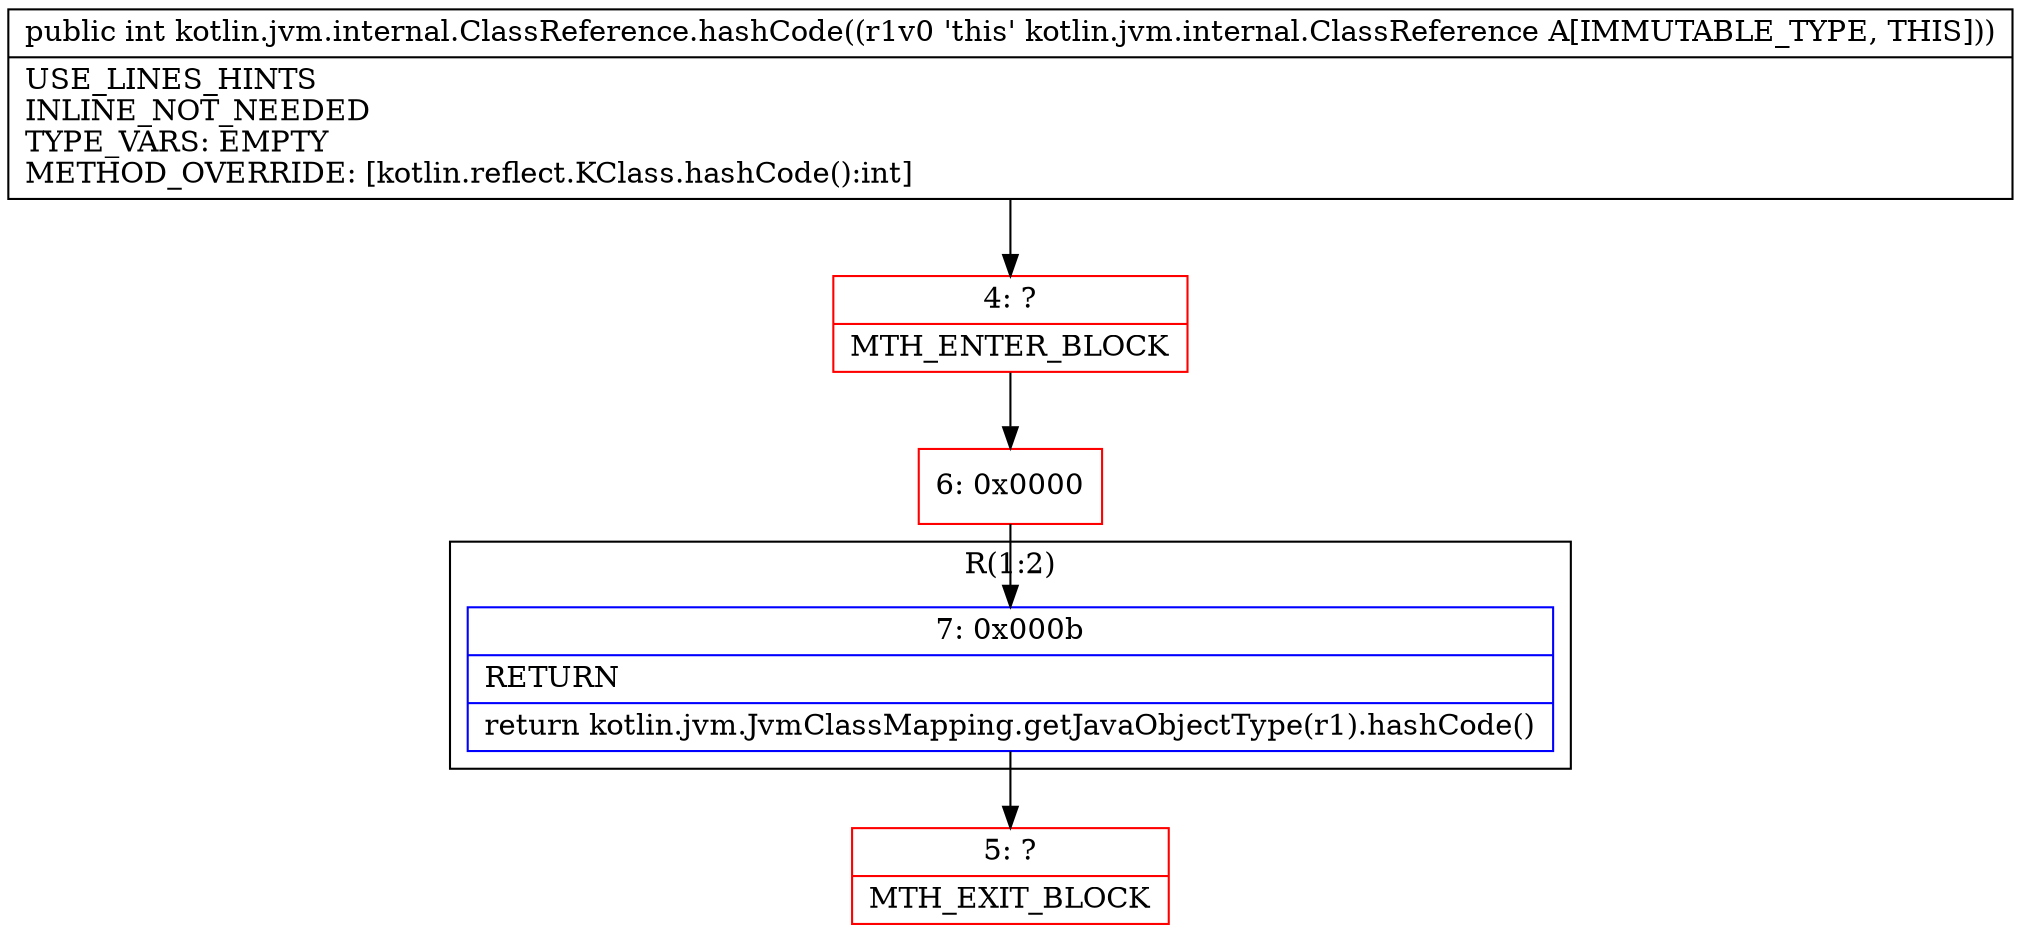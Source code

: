 digraph "CFG forkotlin.jvm.internal.ClassReference.hashCode()I" {
subgraph cluster_Region_1968503742 {
label = "R(1:2)";
node [shape=record,color=blue];
Node_7 [shape=record,label="{7\:\ 0x000b|RETURN\l|return kotlin.jvm.JvmClassMapping.getJavaObjectType(r1).hashCode()\l}"];
}
Node_4 [shape=record,color=red,label="{4\:\ ?|MTH_ENTER_BLOCK\l}"];
Node_6 [shape=record,color=red,label="{6\:\ 0x0000}"];
Node_5 [shape=record,color=red,label="{5\:\ ?|MTH_EXIT_BLOCK\l}"];
MethodNode[shape=record,label="{public int kotlin.jvm.internal.ClassReference.hashCode((r1v0 'this' kotlin.jvm.internal.ClassReference A[IMMUTABLE_TYPE, THIS]))  | USE_LINES_HINTS\lINLINE_NOT_NEEDED\lTYPE_VARS: EMPTY\lMETHOD_OVERRIDE: [kotlin.reflect.KClass.hashCode():int]\l}"];
MethodNode -> Node_4;Node_7 -> Node_5;
Node_4 -> Node_6;
Node_6 -> Node_7;
}

